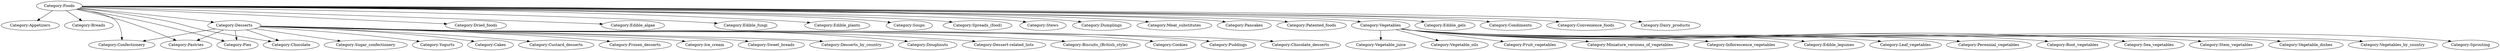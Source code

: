 digraph g{
  "Category:Foods" -> "Category:Appetizers" [weight = 0];
  "Category:Foods" -> "Category:Breads" [weight = 0];
  "Category:Foods" -> "Category:Confectionery" [weight = 0];
  "Category:Foods" -> "Category:Dried_foods" [weight = 0];
  "Category:Foods" -> "Category:Edible_algae" [weight = 0];
  "Category:Foods" -> "Category:Edible_fungi" [weight = 0];
  "Category:Foods" -> "Category:Edible_plants" [weight = 0];
  "Category:Foods" -> "Category:Pastries" [weight = 0];
  "Category:Foods" -> "Category:Pies" [weight = 0];
  "Category:Foods" -> "Category:Soups" [weight = 0];
  "Category:Foods" -> "Category:Spreads_(food)" [weight = 0];
  "Category:Foods" -> "Category:Stews" [weight = 0];
  "Category:Foods" -> "Category:Dumplings" [weight = 0];
  "Category:Foods" -> "Category:Meat_substitutes" [weight = 0];
  "Category:Foods" -> "Category:Pancakes" [weight = 0];
  "Category:Foods" -> "Category:Patented_foods" [weight = 0];
  "Category:Foods" -> "Category:Vegetables" [weight = 0];
  "Category:Foods" -> "Category:Edible_gels" [weight = 0];
  "Category:Foods" -> "Category:Chocolate" [weight = 0];
  "Category:Foods" -> "Category:Condiments" [weight = 0];
  "Category:Foods" -> "Category:Convenience_foods" [weight = 0];
  "Category:Foods" -> "Category:Dairy_products" [weight = 0];
  "Category:Foods" -> "Category:Desserts" [weight = 0];
  "Category:Desserts" -> "Category:Cakes" [weight = 0];
  "Category:Desserts" -> "Category:Confectionery" [weight = 0];
  "Category:Desserts" -> "Category:Custard_desserts" [weight = 0];
  "Category:Desserts" -> "Category:Frozen_desserts" [weight = 0];
  "Category:Desserts" -> "Category:Ice_cream" [weight = 0];
  "Category:Desserts" -> "Category:Pastries" [weight = 0];
  "Category:Desserts" -> "Category:Pies" [weight = 0];
  "Category:Desserts" -> "Category:Sweet_breads" [weight = 0];
  "Category:Desserts" -> "Category:Desserts_by_country" [weight = 0];
  "Category:Desserts" -> "Category:Doughnuts" [weight = 0];
  "Category:Desserts" -> "Category:Dessert-related_lists" [weight = 0];
  "Category:Desserts" -> "Category:Biscuits_(British_style)" [weight = 0];
  "Category:Desserts" -> "Category:Chocolate" [weight = 0];
  "Category:Desserts" -> "Category:Cookies" [weight = 0];
  "Category:Desserts" -> "Category:Puddings" [weight = 0];
  "Category:Desserts" -> "Category:Chocolate_desserts" [weight = 0];
  "Category:Desserts" -> "Category:Sugar_confectionery" [weight = 0];
  "Category:Desserts" -> "Category:Yogurts" [weight = 0];
  "Category:Vegetables" -> "Category:Fruit_vegetables" [weight = 0];
  "Category:Vegetables" -> "Category:Miniature_versions_of_vegetables" [weight = 0];
  "Category:Vegetables" -> "Category:Inflorescence_vegetables" [weight = 0];
  "Category:Vegetables" -> "Category:Edible_legumes" [weight = 0];
  "Category:Vegetables" -> "Category:Leaf_vegetables" [weight = 0];
  "Category:Vegetables" -> "Category:Perennial_vegetables" [weight = 0];
  "Category:Vegetables" -> "Category:Root_vegetables" [weight = 0];
  "Category:Vegetables" -> "Category:Sea_vegetables" [weight = 0];
  "Category:Vegetables" -> "Category:Stem_vegetables" [weight = 0];
  "Category:Vegetables" -> "Category:Vegetable_dishes" [weight = 0];
  "Category:Vegetables" -> "Category:Vegetables_by_country" [weight = 0];
  "Category:Vegetables" -> "Category:Sprouting" [weight = 0];
  "Category:Vegetables" -> "Category:Vegetable_juice" [weight = 0];
  "Category:Vegetables" -> "Category:Vegetable_oils" [weight = 0];
}
